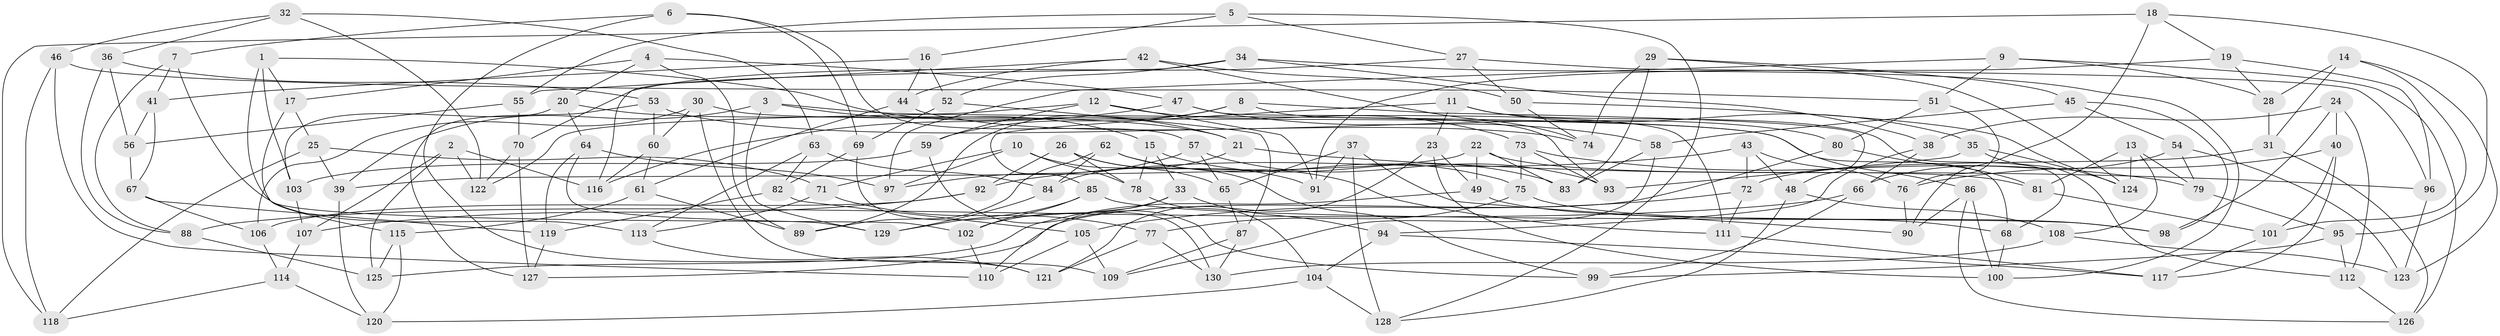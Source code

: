 // coarse degree distribution, {4: 0.23076923076923078, 3: 0.20512820512820512, 5: 0.20512820512820512, 6: 0.15384615384615385, 14: 0.05128205128205128, 12: 0.05128205128205128, 7: 0.02564102564102564, 9: 0.05128205128205128, 11: 0.02564102564102564}
// Generated by graph-tools (version 1.1) at 2025/03/03/04/25 22:03:58]
// undirected, 130 vertices, 260 edges
graph export_dot {
graph [start="1"]
  node [color=gray90,style=filled];
  1;
  2;
  3;
  4;
  5;
  6;
  7;
  8;
  9;
  10;
  11;
  12;
  13;
  14;
  15;
  16;
  17;
  18;
  19;
  20;
  21;
  22;
  23;
  24;
  25;
  26;
  27;
  28;
  29;
  30;
  31;
  32;
  33;
  34;
  35;
  36;
  37;
  38;
  39;
  40;
  41;
  42;
  43;
  44;
  45;
  46;
  47;
  48;
  49;
  50;
  51;
  52;
  53;
  54;
  55;
  56;
  57;
  58;
  59;
  60;
  61;
  62;
  63;
  64;
  65;
  66;
  67;
  68;
  69;
  70;
  71;
  72;
  73;
  74;
  75;
  76;
  77;
  78;
  79;
  80;
  81;
  82;
  83;
  84;
  85;
  86;
  87;
  88;
  89;
  90;
  91;
  92;
  93;
  94;
  95;
  96;
  97;
  98;
  99;
  100;
  101;
  102;
  103;
  104;
  105;
  106;
  107;
  108;
  109;
  110;
  111;
  112;
  113;
  114;
  115;
  116;
  117;
  118;
  119;
  120;
  121;
  122;
  123;
  124;
  125;
  126;
  127;
  128;
  129;
  130;
  1 -- 102;
  1 -- 103;
  1 -- 21;
  1 -- 17;
  2 -- 116;
  2 -- 125;
  2 -- 122;
  2 -- 107;
  3 -- 129;
  3 -- 39;
  3 -- 15;
  3 -- 86;
  4 -- 17;
  4 -- 47;
  4 -- 89;
  4 -- 20;
  5 -- 128;
  5 -- 16;
  5 -- 27;
  5 -- 55;
  6 -- 69;
  6 -- 7;
  6 -- 121;
  6 -- 57;
  7 -- 88;
  7 -- 41;
  7 -- 113;
  8 -- 93;
  8 -- 48;
  8 -- 89;
  8 -- 59;
  9 -- 51;
  9 -- 126;
  9 -- 97;
  9 -- 28;
  10 -- 71;
  10 -- 78;
  10 -- 65;
  10 -- 97;
  11 -- 85;
  11 -- 35;
  11 -- 23;
  11 -- 68;
  12 -- 122;
  12 -- 73;
  12 -- 59;
  12 -- 91;
  13 -- 124;
  13 -- 79;
  13 -- 81;
  13 -- 108;
  14 -- 101;
  14 -- 123;
  14 -- 31;
  14 -- 28;
  15 -- 83;
  15 -- 78;
  15 -- 33;
  16 -- 52;
  16 -- 44;
  16 -- 41;
  17 -- 25;
  17 -- 115;
  18 -- 19;
  18 -- 90;
  18 -- 95;
  18 -- 118;
  19 -- 28;
  19 -- 91;
  19 -- 96;
  20 -- 103;
  20 -- 21;
  20 -- 64;
  21 -- 84;
  21 -- 96;
  22 -- 83;
  22 -- 81;
  22 -- 39;
  22 -- 49;
  23 -- 100;
  23 -- 49;
  23 -- 121;
  24 -- 40;
  24 -- 112;
  24 -- 98;
  24 -- 38;
  25 -- 39;
  25 -- 118;
  25 -- 71;
  26 -- 92;
  26 -- 99;
  26 -- 91;
  26 -- 78;
  27 -- 96;
  27 -- 50;
  27 -- 70;
  28 -- 31;
  29 -- 124;
  29 -- 45;
  29 -- 74;
  29 -- 83;
  30 -- 106;
  30 -- 68;
  30 -- 109;
  30 -- 60;
  31 -- 126;
  31 -- 72;
  32 -- 122;
  32 -- 63;
  32 -- 46;
  32 -- 36;
  33 -- 102;
  33 -- 110;
  33 -- 94;
  34 -- 100;
  34 -- 38;
  34 -- 52;
  34 -- 116;
  35 -- 93;
  35 -- 112;
  35 -- 124;
  36 -- 56;
  36 -- 88;
  36 -- 53;
  37 -- 65;
  37 -- 90;
  37 -- 128;
  37 -- 91;
  38 -- 94;
  38 -- 66;
  39 -- 120;
  40 -- 101;
  40 -- 76;
  40 -- 117;
  41 -- 67;
  41 -- 56;
  42 -- 44;
  42 -- 50;
  42 -- 74;
  42 -- 55;
  43 -- 72;
  43 -- 92;
  43 -- 76;
  43 -- 48;
  44 -- 61;
  44 -- 80;
  45 -- 58;
  45 -- 98;
  45 -- 54;
  46 -- 51;
  46 -- 118;
  46 -- 110;
  47 -- 58;
  47 -- 111;
  47 -- 116;
  48 -- 128;
  48 -- 108;
  49 -- 125;
  49 -- 68;
  50 -- 74;
  50 -- 124;
  51 -- 80;
  51 -- 76;
  52 -- 87;
  52 -- 69;
  53 -- 127;
  53 -- 60;
  53 -- 74;
  54 -- 79;
  54 -- 123;
  54 -- 66;
  55 -- 56;
  55 -- 70;
  56 -- 67;
  57 -- 93;
  57 -- 97;
  57 -- 65;
  58 -- 109;
  58 -- 83;
  59 -- 103;
  59 -- 99;
  60 -- 61;
  60 -- 116;
  61 -- 89;
  61 -- 115;
  62 -- 84;
  62 -- 75;
  62 -- 111;
  62 -- 89;
  63 -- 113;
  63 -- 84;
  63 -- 82;
  64 -- 119;
  64 -- 97;
  64 -- 129;
  65 -- 87;
  66 -- 99;
  66 -- 88;
  67 -- 119;
  67 -- 106;
  68 -- 100;
  69 -- 82;
  69 -- 130;
  70 -- 122;
  70 -- 127;
  71 -- 77;
  71 -- 113;
  72 -- 111;
  72 -- 105;
  73 -- 79;
  73 -- 93;
  73 -- 75;
  75 -- 98;
  75 -- 77;
  76 -- 90;
  77 -- 121;
  77 -- 130;
  78 -- 104;
  79 -- 95;
  80 -- 81;
  80 -- 127;
  81 -- 101;
  82 -- 119;
  82 -- 105;
  84 -- 129;
  85 -- 102;
  85 -- 98;
  85 -- 129;
  86 -- 126;
  86 -- 100;
  86 -- 90;
  87 -- 109;
  87 -- 130;
  88 -- 125;
  92 -- 106;
  92 -- 107;
  94 -- 117;
  94 -- 104;
  95 -- 99;
  95 -- 112;
  96 -- 123;
  101 -- 117;
  102 -- 110;
  103 -- 107;
  104 -- 128;
  104 -- 120;
  105 -- 109;
  105 -- 110;
  106 -- 114;
  107 -- 114;
  108 -- 123;
  108 -- 130;
  111 -- 117;
  112 -- 126;
  113 -- 121;
  114 -- 118;
  114 -- 120;
  115 -- 125;
  115 -- 120;
  119 -- 127;
}
